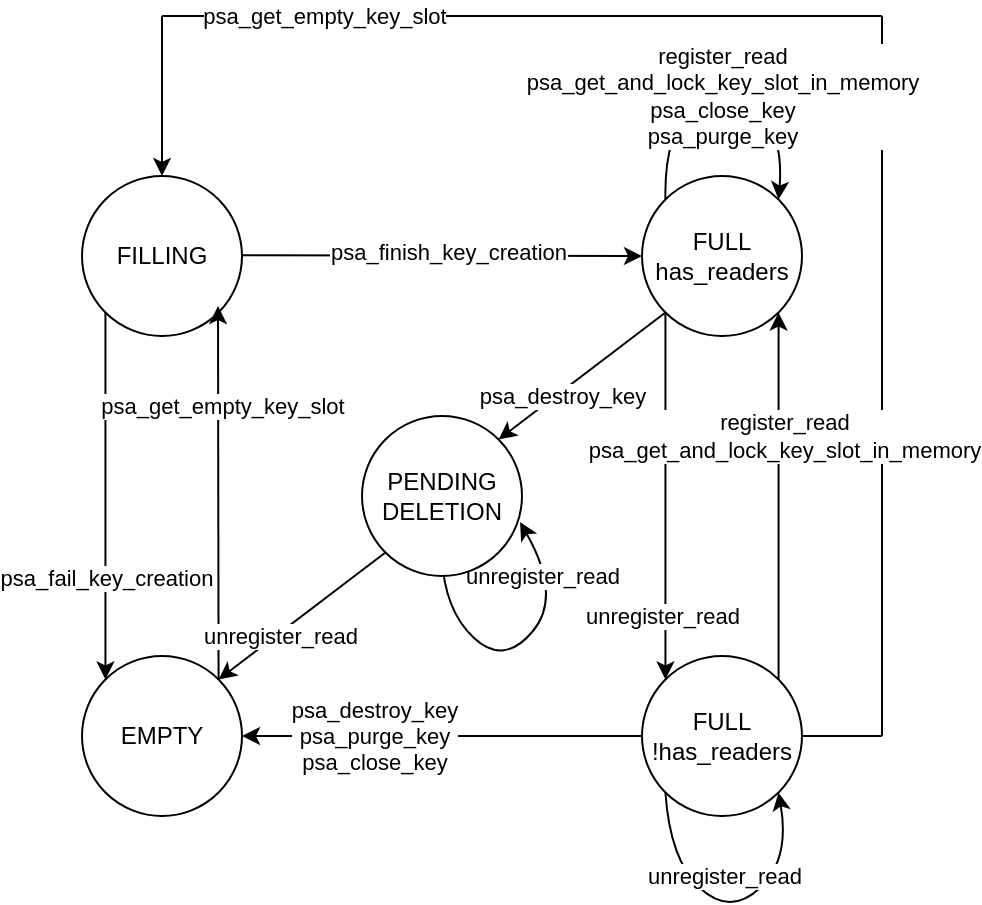 <mxfile version="22.1.5" type="device">
  <diagram name="Page-1" id="FGZeniR9zYej3VAosmPW">
    <mxGraphModel dx="1185" dy="603" grid="1" gridSize="10" guides="1" tooltips="1" connect="1" arrows="1" fold="1" page="1" pageScale="1" pageWidth="827" pageHeight="1169" math="0" shadow="0">
      <root>
        <mxCell id="0" />
        <mxCell id="1" parent="0" />
        <mxCell id="Xme0HpS_r-Lskl_YgTMW-13" value="" style="curved=1;endArrow=classic;html=1;rounded=0;entryX=0.988;entryY=0.663;entryDx=0;entryDy=0;entryPerimeter=0;" parent="1" target="Z1zLfVIJwQ9nnBBYjpjK-5" edge="1">
          <mxGeometry width="50" height="50" relative="1" as="geometry">
            <mxPoint x="300" y="550" as="sourcePoint" />
            <mxPoint x="370" y="570" as="targetPoint" />
            <Array as="points">
              <mxPoint x="301" y="577" />
              <mxPoint x="331" y="605" />
              <mxPoint x="360" y="570" />
            </Array>
          </mxGeometry>
        </mxCell>
        <mxCell id="Xme0HpS_r-Lskl_YgTMW-14" value="&lt;div&gt;unregister_read&lt;/div&gt;" style="edgeLabel;html=1;align=center;verticalAlign=middle;resizable=0;points=[];" parent="Xme0HpS_r-Lskl_YgTMW-13" vertex="1" connectable="0">
          <mxGeometry x="-0.388" y="2" relative="1" as="geometry">
            <mxPoint x="32" y="-30" as="offset" />
          </mxGeometry>
        </mxCell>
        <mxCell id="Z1zLfVIJwQ9nnBBYjpjK-25" value="unregister_read" style="endArrow=classic;html=1;rounded=0;exitX=0;exitY=1;exitDx=0;exitDy=0;entryX=0;entryY=0;entryDx=0;entryDy=0;" parent="1" source="Z1zLfVIJwQ9nnBBYjpjK-4" target="Z1zLfVIJwQ9nnBBYjpjK-3" edge="1">
          <mxGeometry x="0.654" y="-2" width="50" height="50" relative="1" as="geometry">
            <mxPoint x="414" y="440" as="sourcePoint" />
            <mxPoint x="414" y="600" as="targetPoint" />
            <mxPoint as="offset" />
          </mxGeometry>
        </mxCell>
        <mxCell id="Z1zLfVIJwQ9nnBBYjpjK-42" value="" style="endArrow=none;html=1;rounded=0;" parent="1" edge="1">
          <mxGeometry width="50" height="50" relative="1" as="geometry">
            <mxPoint x="520" y="640" as="sourcePoint" />
            <mxPoint x="520" y="280" as="targetPoint" />
          </mxGeometry>
        </mxCell>
        <mxCell id="Z1zLfVIJwQ9nnBBYjpjK-11" value="" style="endArrow=classic;html=1;rounded=0;entryX=1;entryY=1;entryDx=0;entryDy=0;exitX=1;exitY=0;exitDx=0;exitDy=0;" parent="1" source="Z1zLfVIJwQ9nnBBYjpjK-3" target="Z1zLfVIJwQ9nnBBYjpjK-4" edge="1">
          <mxGeometry width="50" height="50" relative="1" as="geometry">
            <mxPoint x="400" y="560" as="sourcePoint" />
            <mxPoint x="400.0" y="430" as="targetPoint" />
          </mxGeometry>
        </mxCell>
        <mxCell id="Z1zLfVIJwQ9nnBBYjpjK-12" value="&lt;div&gt;register_read&lt;br&gt;&lt;/div&gt;&lt;div&gt;psa_get_and_lock_key_slot_in_memory&lt;/div&gt;" style="edgeLabel;html=1;align=center;verticalAlign=middle;resizable=0;points=[];" parent="Z1zLfVIJwQ9nnBBYjpjK-11" vertex="1" connectable="0">
          <mxGeometry x="0.208" y="-2" relative="1" as="geometry">
            <mxPoint y="-11" as="offset" />
          </mxGeometry>
        </mxCell>
        <mxCell id="Z1zLfVIJwQ9nnBBYjpjK-1" value="&lt;div&gt;EMPTY&lt;br&gt;&lt;/div&gt;" style="ellipse;whiteSpace=wrap;html=1;aspect=fixed;" parent="1" vertex="1">
          <mxGeometry x="120" y="600" width="80" height="80" as="geometry" />
        </mxCell>
        <mxCell id="Z1zLfVIJwQ9nnBBYjpjK-19" value="" style="endArrow=classic;html=1;rounded=0;exitX=0;exitY=1;exitDx=0;exitDy=0;entryX=0;entryY=0;entryDx=0;entryDy=0;" parent="1" source="Z1zLfVIJwQ9nnBBYjpjK-2" target="Z1zLfVIJwQ9nnBBYjpjK-1" edge="1">
          <mxGeometry width="50" height="50" relative="1" as="geometry">
            <mxPoint x="120" y="430" as="sourcePoint" />
            <mxPoint x="120" y="560" as="targetPoint" />
          </mxGeometry>
        </mxCell>
        <mxCell id="Z1zLfVIJwQ9nnBBYjpjK-20" value="psa_fail_key_creation" style="edgeLabel;html=1;align=center;verticalAlign=middle;resizable=0;points=[];" parent="Z1zLfVIJwQ9nnBBYjpjK-19" vertex="1" connectable="0">
          <mxGeometry x="0.208" y="-2" relative="1" as="geometry">
            <mxPoint x="2" y="21" as="offset" />
          </mxGeometry>
        </mxCell>
        <mxCell id="Z1zLfVIJwQ9nnBBYjpjK-2" value="FILLING" style="ellipse;whiteSpace=wrap;html=1;aspect=fixed;" parent="1" vertex="1">
          <mxGeometry x="120" y="360" width="80" height="80" as="geometry" />
        </mxCell>
        <mxCell id="Z1zLfVIJwQ9nnBBYjpjK-3" value="&lt;div&gt;FULL&lt;/div&gt;&lt;div&gt;!has_readers&lt;br&gt;&lt;/div&gt;" style="ellipse;whiteSpace=wrap;html=1;aspect=fixed;" parent="1" vertex="1">
          <mxGeometry x="400" y="600" width="80" height="80" as="geometry" />
        </mxCell>
        <mxCell id="Z1zLfVIJwQ9nnBBYjpjK-4" value="&lt;div&gt;FULL&lt;/div&gt;&lt;div&gt;has_readers&lt;br&gt;&lt;/div&gt;" style="ellipse;whiteSpace=wrap;html=1;aspect=fixed;" parent="1" vertex="1">
          <mxGeometry x="400" y="360" width="80" height="80" as="geometry" />
        </mxCell>
        <mxCell id="Z1zLfVIJwQ9nnBBYjpjK-5" value="&lt;div&gt;PENDING&lt;/div&gt;&lt;div&gt;DELETION&lt;br&gt;&lt;/div&gt;" style="ellipse;whiteSpace=wrap;html=1;aspect=fixed;" parent="1" vertex="1">
          <mxGeometry x="260" y="480" width="80" height="80" as="geometry" />
        </mxCell>
        <mxCell id="Z1zLfVIJwQ9nnBBYjpjK-7" value="" style="endArrow=classic;html=1;rounded=0;exitX=1;exitY=0;exitDx=0;exitDy=0;" parent="1" source="Z1zLfVIJwQ9nnBBYjpjK-1" edge="1">
          <mxGeometry width="50" height="50" relative="1" as="geometry">
            <mxPoint x="190" y="600" as="sourcePoint" />
            <mxPoint x="188" y="425" as="targetPoint" />
          </mxGeometry>
        </mxCell>
        <mxCell id="Z1zLfVIJwQ9nnBBYjpjK-8" value="psa_get_empty_key_slot" style="edgeLabel;html=1;align=center;verticalAlign=middle;resizable=0;points=[];" parent="Z1zLfVIJwQ9nnBBYjpjK-7" vertex="1" connectable="0">
          <mxGeometry x="0.208" y="-2" relative="1" as="geometry">
            <mxPoint y="-24" as="offset" />
          </mxGeometry>
        </mxCell>
        <mxCell id="Z1zLfVIJwQ9nnBBYjpjK-9" value="" style="endArrow=classic;html=1;rounded=0;entryX=0.5;entryY=0;entryDx=0;entryDy=0;" parent="1" target="Z1zLfVIJwQ9nnBBYjpjK-2" edge="1">
          <mxGeometry width="50" height="50" relative="1" as="geometry">
            <mxPoint x="160" y="280" as="sourcePoint" />
            <mxPoint x="160" y="310.28" as="targetPoint" />
          </mxGeometry>
        </mxCell>
        <mxCell id="Z1zLfVIJwQ9nnBBYjpjK-14" value="" style="endArrow=classic;html=1;rounded=0;exitX=1;exitY=0;exitDx=0;exitDy=0;" parent="1" edge="1">
          <mxGeometry width="50" height="50" relative="1" as="geometry">
            <mxPoint x="200.004" y="399.656" as="sourcePoint" />
            <mxPoint x="400" y="400" as="targetPoint" />
          </mxGeometry>
        </mxCell>
        <mxCell id="Z1zLfVIJwQ9nnBBYjpjK-18" value="psa_finish_key_creation" style="edgeLabel;html=1;align=center;verticalAlign=middle;resizable=0;points=[];" parent="Z1zLfVIJwQ9nnBBYjpjK-14" vertex="1" connectable="0">
          <mxGeometry x="-0.05" y="-3" relative="1" as="geometry">
            <mxPoint x="8" y="-5" as="offset" />
          </mxGeometry>
        </mxCell>
        <mxCell id="Z1zLfVIJwQ9nnBBYjpjK-15" value="" style="curved=1;endArrow=classic;html=1;rounded=0;entryX=1;entryY=1;entryDx=0;entryDy=0;exitX=0;exitY=1;exitDx=0;exitDy=0;" parent="1" source="Z1zLfVIJwQ9nnBBYjpjK-3" target="Z1zLfVIJwQ9nnBBYjpjK-3" edge="1">
          <mxGeometry width="50" height="50" relative="1" as="geometry">
            <mxPoint x="416" y="670" as="sourcePoint" />
            <mxPoint x="472" y="670" as="targetPoint" />
            <Array as="points">
              <mxPoint x="414" y="702" />
              <mxPoint x="444" y="730" />
              <mxPoint x="474" y="702" />
            </Array>
          </mxGeometry>
        </mxCell>
        <mxCell id="Z1zLfVIJwQ9nnBBYjpjK-16" value="&lt;div&gt;unregister_read&lt;/div&gt;" style="edgeLabel;html=1;align=center;verticalAlign=middle;resizable=0;points=[];" parent="Z1zLfVIJwQ9nnBBYjpjK-15" vertex="1" connectable="0">
          <mxGeometry x="-0.388" y="2" relative="1" as="geometry">
            <mxPoint x="16" y="1" as="offset" />
          </mxGeometry>
        </mxCell>
        <mxCell id="Z1zLfVIJwQ9nnBBYjpjK-26" value="" style="endArrow=classic;html=1;rounded=0;entryX=1;entryY=0;entryDx=0;entryDy=0;exitX=0;exitY=1;exitDx=0;exitDy=0;" parent="1" source="Z1zLfVIJwQ9nnBBYjpjK-4" target="Z1zLfVIJwQ9nnBBYjpjK-5" edge="1">
          <mxGeometry width="50" height="50" relative="1" as="geometry">
            <mxPoint x="280" y="460" as="sourcePoint" />
            <mxPoint x="330" y="410" as="targetPoint" />
          </mxGeometry>
        </mxCell>
        <mxCell id="Z1zLfVIJwQ9nnBBYjpjK-27" value="psa_destroy_key" style="edgeLabel;html=1;align=center;verticalAlign=middle;resizable=0;points=[];" parent="Z1zLfVIJwQ9nnBBYjpjK-26" vertex="1" connectable="0">
          <mxGeometry x="0.487" y="-1" relative="1" as="geometry">
            <mxPoint x="11" y="-5" as="offset" />
          </mxGeometry>
        </mxCell>
        <mxCell id="Z1zLfVIJwQ9nnBBYjpjK-28" value="&lt;div&gt;unregister_read&lt;/div&gt;" style="endArrow=classic;html=1;rounded=0;exitX=0;exitY=1;exitDx=0;exitDy=0;entryX=1;entryY=0;entryDx=0;entryDy=0;" parent="1" source="Z1zLfVIJwQ9nnBBYjpjK-5" target="Z1zLfVIJwQ9nnBBYjpjK-1" edge="1">
          <mxGeometry x="0.277" y="1" width="50" height="50" relative="1" as="geometry">
            <mxPoint x="360" y="560" as="sourcePoint" />
            <mxPoint x="410" y="510" as="targetPoint" />
            <mxPoint as="offset" />
          </mxGeometry>
        </mxCell>
        <mxCell id="Z1zLfVIJwQ9nnBBYjpjK-33" value="" style="endArrow=classic;html=1;rounded=0;exitX=0;exitY=0.5;exitDx=0;exitDy=0;entryX=1;entryY=0.5;entryDx=0;entryDy=0;" parent="1" source="Z1zLfVIJwQ9nnBBYjpjK-3" target="Z1zLfVIJwQ9nnBBYjpjK-1" edge="1">
          <mxGeometry width="50" height="50" relative="1" as="geometry">
            <mxPoint x="272" y="550" as="sourcePoint" />
            <mxPoint x="180" y="600" as="targetPoint" />
          </mxGeometry>
        </mxCell>
        <mxCell id="Z1zLfVIJwQ9nnBBYjpjK-34" value="&lt;div&gt;psa_destroy_key&lt;/div&gt;&lt;div&gt;psa_purge_key&lt;/div&gt;&lt;div&gt;psa_close_key&lt;br&gt;&lt;/div&gt;" style="edgeLabel;html=1;align=center;verticalAlign=middle;resizable=0;points=[];" parent="Z1zLfVIJwQ9nnBBYjpjK-33" vertex="1" connectable="0">
          <mxGeometry x="0.487" y="-1" relative="1" as="geometry">
            <mxPoint x="14" y="1" as="offset" />
          </mxGeometry>
        </mxCell>
        <mxCell id="Z1zLfVIJwQ9nnBBYjpjK-41" value="" style="endArrow=none;html=1;rounded=0;" parent="1" edge="1">
          <mxGeometry width="50" height="50" relative="1" as="geometry">
            <mxPoint x="160" y="280" as="sourcePoint" />
            <mxPoint x="520" y="280" as="targetPoint" />
            <Array as="points" />
          </mxGeometry>
        </mxCell>
        <mxCell id="Z1zLfVIJwQ9nnBBYjpjK-44" value="psa_get_empty_key_slot" style="edgeLabel;html=1;align=center;verticalAlign=middle;resizable=0;points=[];" parent="Z1zLfVIJwQ9nnBBYjpjK-41" vertex="1" connectable="0">
          <mxGeometry x="-0.692" relative="1" as="geometry">
            <mxPoint x="25" as="offset" />
          </mxGeometry>
        </mxCell>
        <mxCell id="Z1zLfVIJwQ9nnBBYjpjK-43" value="" style="endArrow=none;html=1;rounded=0;" parent="1" edge="1">
          <mxGeometry width="50" height="50" relative="1" as="geometry">
            <mxPoint x="480" y="640" as="sourcePoint" />
            <mxPoint x="520" y="640" as="targetPoint" />
          </mxGeometry>
        </mxCell>
        <mxCell id="Z1zLfVIJwQ9nnBBYjpjK-45" value="" style="curved=1;endArrow=classic;html=1;rounded=0;entryX=1;entryY=0;entryDx=0;entryDy=0;exitX=0;exitY=0;exitDx=0;exitDy=0;" parent="1" source="Z1zLfVIJwQ9nnBBYjpjK-4" target="Z1zLfVIJwQ9nnBBYjpjK-4" edge="1">
          <mxGeometry width="50" height="50" relative="1" as="geometry">
            <mxPoint x="409" y="372" as="sourcePoint" />
            <mxPoint x="465" y="372" as="targetPoint" />
            <Array as="points">
              <mxPoint x="411" y="338" />
              <mxPoint x="441" y="310" />
              <mxPoint x="471" y="338" />
            </Array>
          </mxGeometry>
        </mxCell>
        <mxCell id="Z1zLfVIJwQ9nnBBYjpjK-46" value="&lt;div&gt;register_read&lt;/div&gt;&lt;div&gt;psa_get_and_lock_key_slot_in_memory&lt;/div&gt;&lt;div&gt;psa_close_key&lt;/div&gt;&lt;div&gt;psa_purge_key&lt;br&gt;&lt;/div&gt;" style="edgeLabel;html=1;align=center;verticalAlign=middle;resizable=0;points=[];" parent="Z1zLfVIJwQ9nnBBYjpjK-45" vertex="1" connectable="0">
          <mxGeometry x="-0.388" y="2" relative="1" as="geometry">
            <mxPoint x="21" y="-8" as="offset" />
          </mxGeometry>
        </mxCell>
      </root>
    </mxGraphModel>
  </diagram>
</mxfile>
